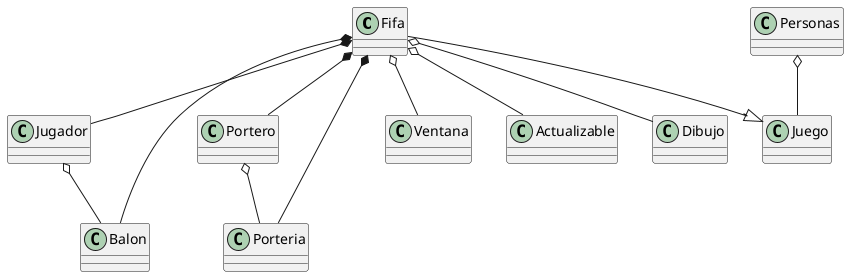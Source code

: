 @startuml Si



class Fifa
class Personas
class Jugador
class Balon
class Portero
class Porteria
class Ventana
class Actualizable
class Dibujo
class Juego 

Personas o-- Juego
Fifa --|> Juego
Fifa *-- Jugador
Fifa *-- Porteria
Fifa *-- Portero
Fifa *-- Balon
Fifa o-- Ventana
Fifa o-- Dibujo
Fifa o-- Actualizable
Portero o-- Porteria
Jugador o-- Balon

@enduml